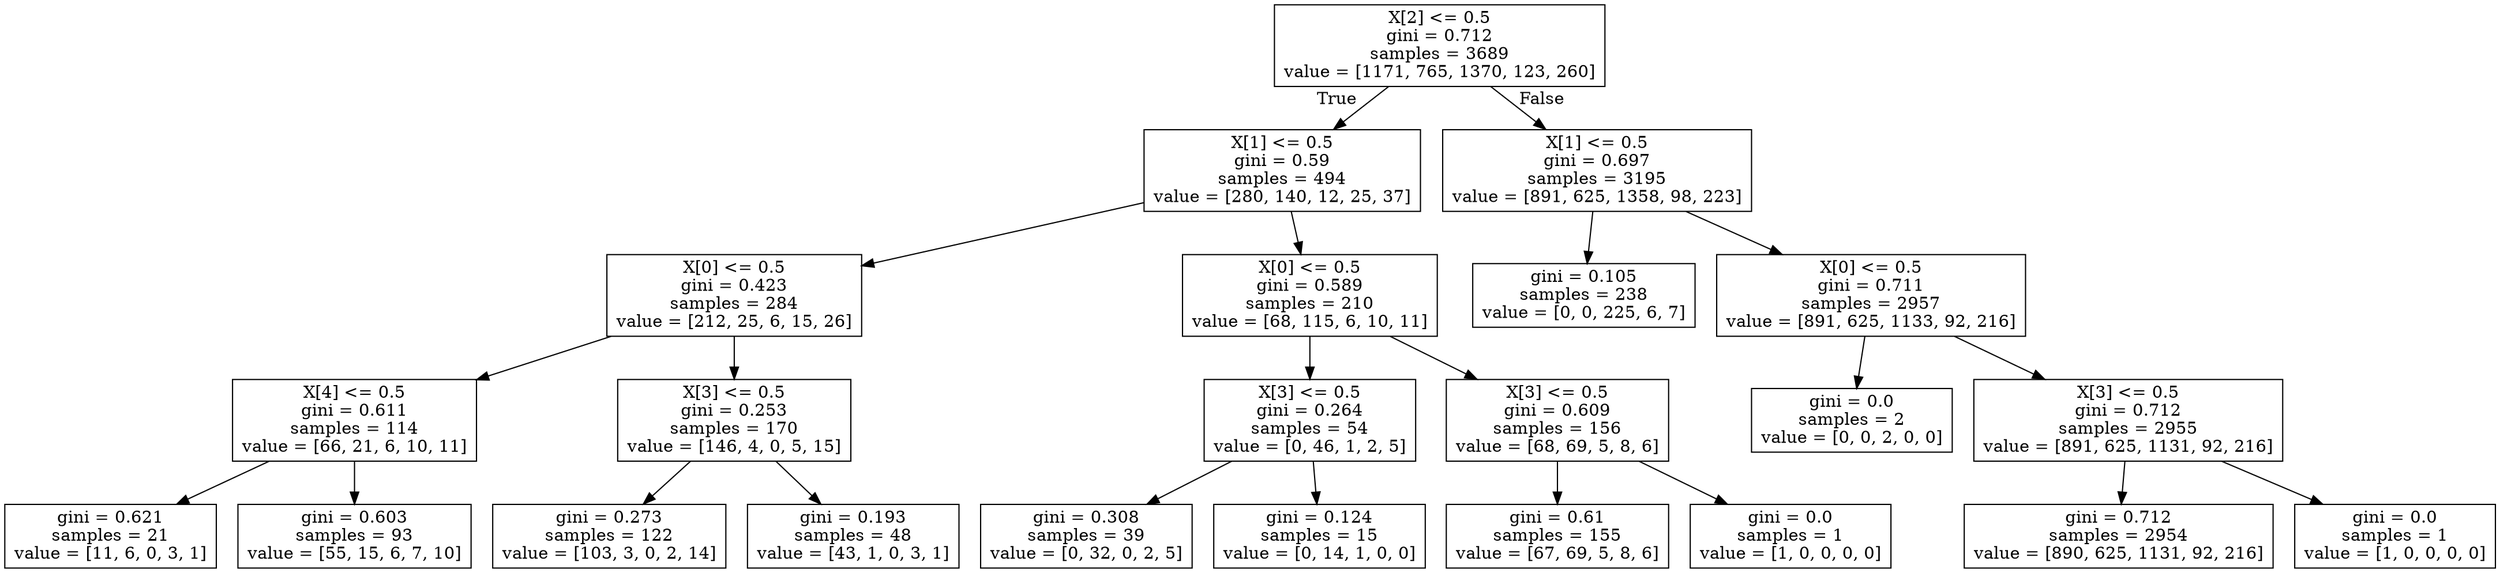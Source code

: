 digraph Tree {
node [shape=box] ;
0 [label="X[2] <= 0.5\ngini = 0.712\nsamples = 3689\nvalue = [1171, 765, 1370, 123, 260]"] ;
1 [label="X[1] <= 0.5\ngini = 0.59\nsamples = 494\nvalue = [280, 140, 12, 25, 37]"] ;
0 -> 1 [labeldistance=2.5, labelangle=45, headlabel="True"] ;
2 [label="X[0] <= 0.5\ngini = 0.423\nsamples = 284\nvalue = [212, 25, 6, 15, 26]"] ;
1 -> 2 ;
3 [label="X[4] <= 0.5\ngini = 0.611\nsamples = 114\nvalue = [66, 21, 6, 10, 11]"] ;
2 -> 3 ;
4 [label="gini = 0.621\nsamples = 21\nvalue = [11, 6, 0, 3, 1]"] ;
3 -> 4 ;
5 [label="gini = 0.603\nsamples = 93\nvalue = [55, 15, 6, 7, 10]"] ;
3 -> 5 ;
6 [label="X[3] <= 0.5\ngini = 0.253\nsamples = 170\nvalue = [146, 4, 0, 5, 15]"] ;
2 -> 6 ;
7 [label="gini = 0.273\nsamples = 122\nvalue = [103, 3, 0, 2, 14]"] ;
6 -> 7 ;
8 [label="gini = 0.193\nsamples = 48\nvalue = [43, 1, 0, 3, 1]"] ;
6 -> 8 ;
9 [label="X[0] <= 0.5\ngini = 0.589\nsamples = 210\nvalue = [68, 115, 6, 10, 11]"] ;
1 -> 9 ;
10 [label="X[3] <= 0.5\ngini = 0.264\nsamples = 54\nvalue = [0, 46, 1, 2, 5]"] ;
9 -> 10 ;
11 [label="gini = 0.308\nsamples = 39\nvalue = [0, 32, 0, 2, 5]"] ;
10 -> 11 ;
12 [label="gini = 0.124\nsamples = 15\nvalue = [0, 14, 1, 0, 0]"] ;
10 -> 12 ;
13 [label="X[3] <= 0.5\ngini = 0.609\nsamples = 156\nvalue = [68, 69, 5, 8, 6]"] ;
9 -> 13 ;
14 [label="gini = 0.61\nsamples = 155\nvalue = [67, 69, 5, 8, 6]"] ;
13 -> 14 ;
15 [label="gini = 0.0\nsamples = 1\nvalue = [1, 0, 0, 0, 0]"] ;
13 -> 15 ;
16 [label="X[1] <= 0.5\ngini = 0.697\nsamples = 3195\nvalue = [891, 625, 1358, 98, 223]"] ;
0 -> 16 [labeldistance=2.5, labelangle=-45, headlabel="False"] ;
17 [label="gini = 0.105\nsamples = 238\nvalue = [0, 0, 225, 6, 7]"] ;
16 -> 17 ;
18 [label="X[0] <= 0.5\ngini = 0.711\nsamples = 2957\nvalue = [891, 625, 1133, 92, 216]"] ;
16 -> 18 ;
19 [label="gini = 0.0\nsamples = 2\nvalue = [0, 0, 2, 0, 0]"] ;
18 -> 19 ;
20 [label="X[3] <= 0.5\ngini = 0.712\nsamples = 2955\nvalue = [891, 625, 1131, 92, 216]"] ;
18 -> 20 ;
21 [label="gini = 0.712\nsamples = 2954\nvalue = [890, 625, 1131, 92, 216]"] ;
20 -> 21 ;
22 [label="gini = 0.0\nsamples = 1\nvalue = [1, 0, 0, 0, 0]"] ;
20 -> 22 ;
}